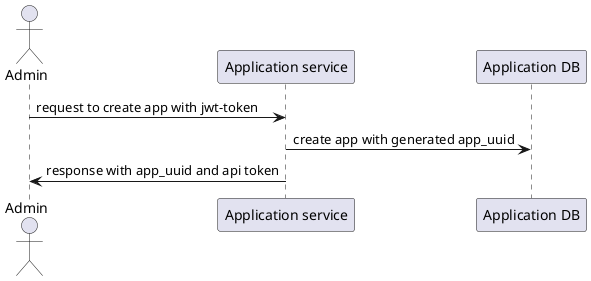 @startuml

actor "Admin"

"Admin" -> "Application service": request to create app with jwt-token
"Application service" -> "Application DB": create app with generated app_uuid
"Application service" -> "Admin": response with app_uuid and api token

@enduml
